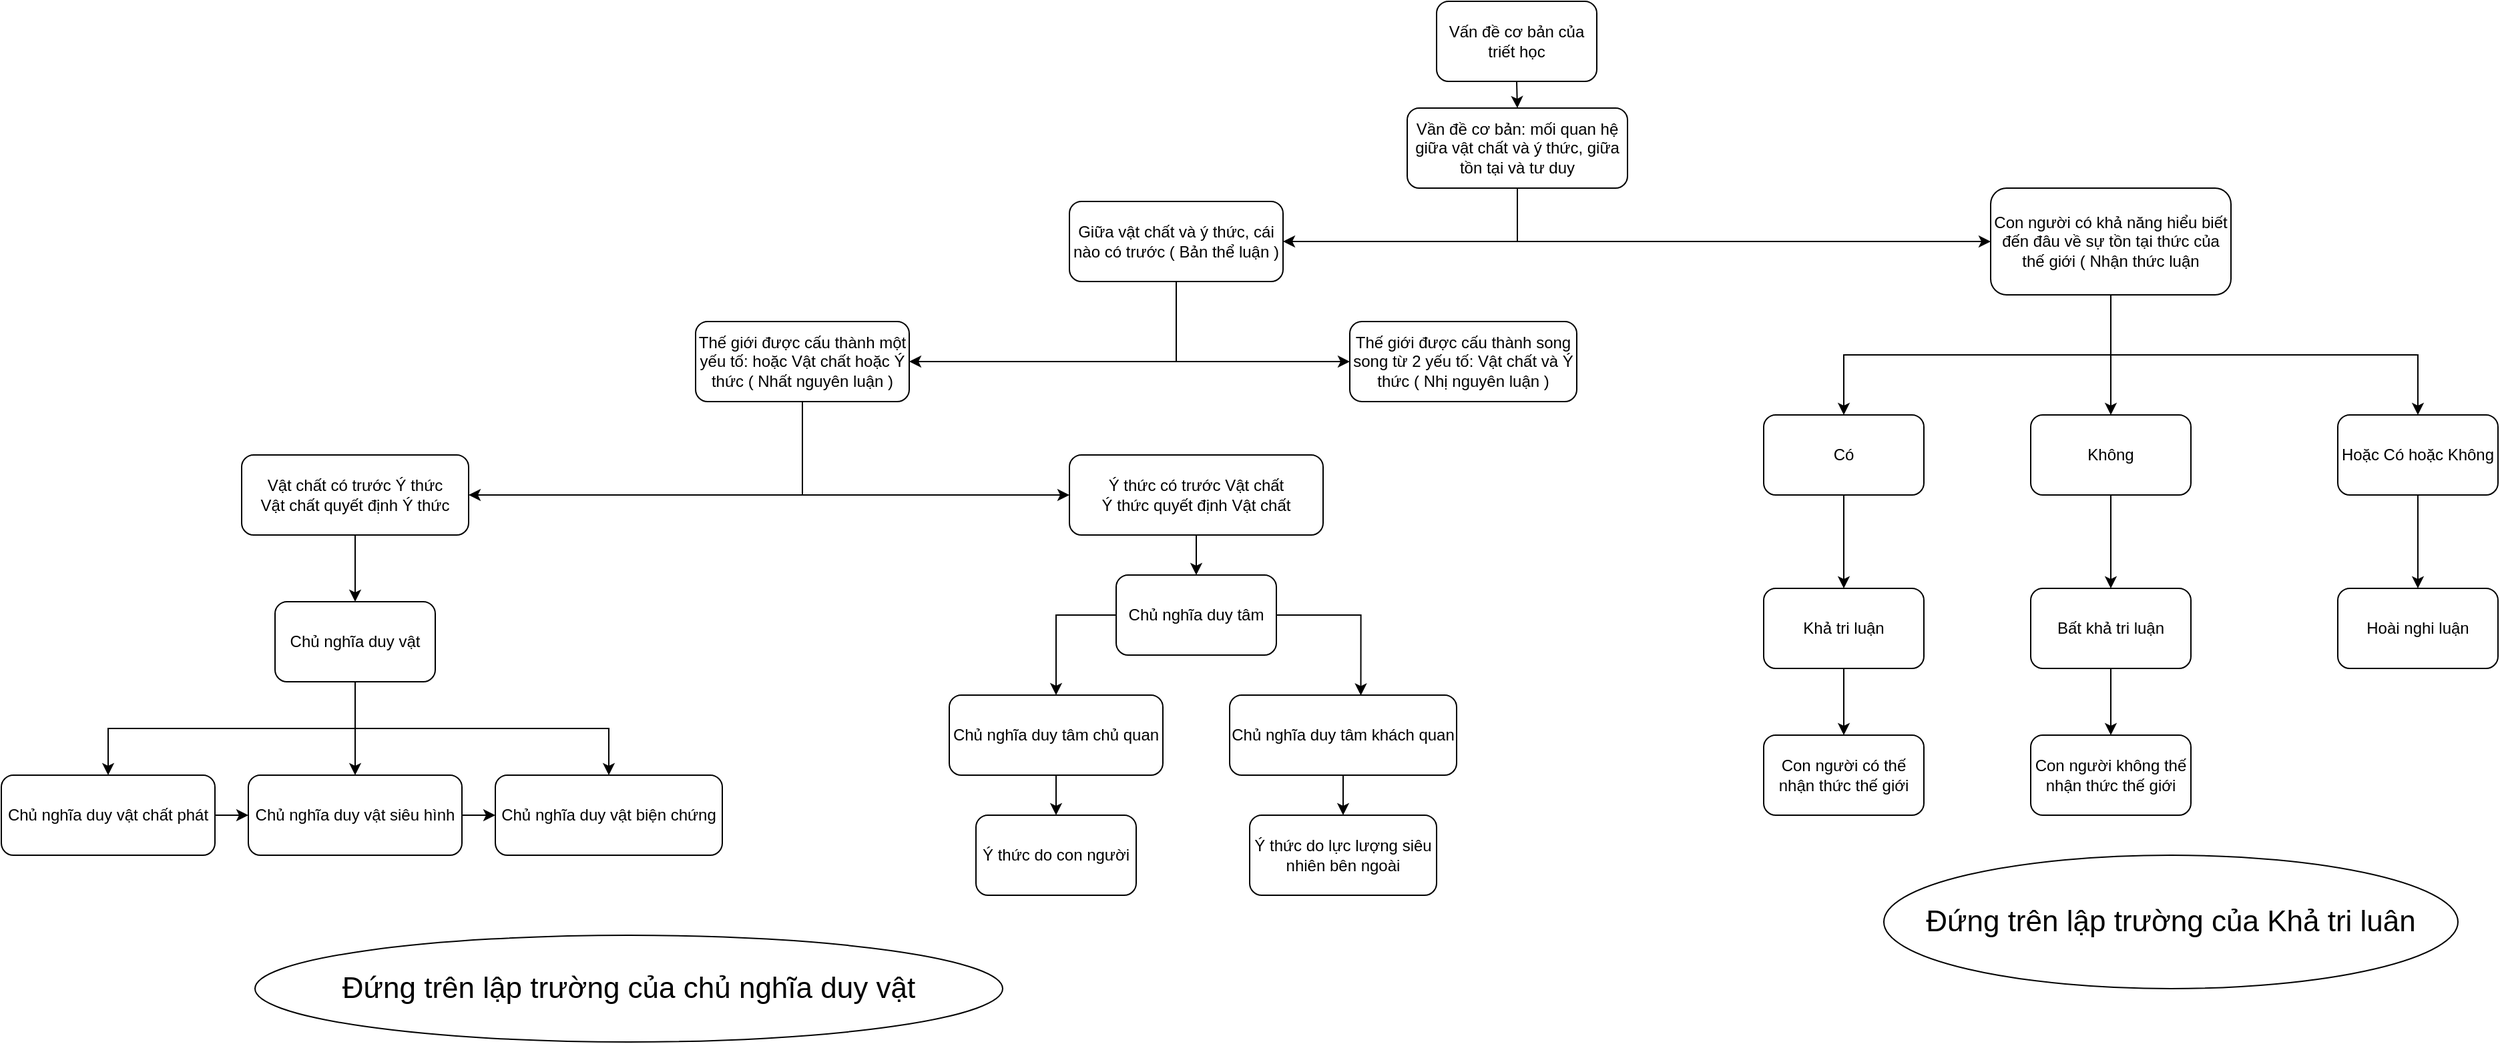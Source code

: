 <mxfile version="15.4.0" type="device"><diagram id="QZe6BD0G7lwtGU5AMvFa" name="Trang-1"><mxGraphModel dx="2730" dy="987" grid="1" gridSize="10" guides="1" tooltips="1" connect="1" arrows="1" fold="1" page="1" pageScale="1" pageWidth="850" pageHeight="1100" math="0" shadow="0"><root><mxCell id="0"/><mxCell id="1" parent="0"/><mxCell id="QfLXD-3VTsGpyER5GUHq-25" style="edgeStyle=orthogonalEdgeStyle;rounded=0;orthogonalLoop=1;jettySize=auto;html=1;exitX=0.5;exitY=1;exitDx=0;exitDy=0;entryX=0.5;entryY=0;entryDx=0;entryDy=0;fontSize=22;" edge="1" parent="1" source="QfLXD-3VTsGpyER5GUHq-1" target="QfLXD-3VTsGpyER5GUHq-2"><mxGeometry relative="1" as="geometry"/></mxCell><mxCell id="QfLXD-3VTsGpyER5GUHq-1" value="Vấn đề cơ bản của triết học" style="rounded=1;whiteSpace=wrap;html=1;" vertex="1" parent="1"><mxGeometry x="365" width="120" height="60" as="geometry"/></mxCell><mxCell id="QfLXD-3VTsGpyER5GUHq-26" style="edgeStyle=orthogonalEdgeStyle;rounded=0;orthogonalLoop=1;jettySize=auto;html=1;exitX=0.5;exitY=1;exitDx=0;exitDy=0;entryX=1;entryY=0.5;entryDx=0;entryDy=0;fontSize=22;" edge="1" parent="1" source="QfLXD-3VTsGpyER5GUHq-2" target="QfLXD-3VTsGpyER5GUHq-8"><mxGeometry relative="1" as="geometry"/></mxCell><mxCell id="QfLXD-3VTsGpyER5GUHq-53" style="edgeStyle=orthogonalEdgeStyle;rounded=0;orthogonalLoop=1;jettySize=auto;html=1;exitX=0.5;exitY=1;exitDx=0;exitDy=0;entryX=0;entryY=0.5;entryDx=0;entryDy=0;fontSize=22;" edge="1" parent="1" source="QfLXD-3VTsGpyER5GUHq-2" target="QfLXD-3VTsGpyER5GUHq-42"><mxGeometry relative="1" as="geometry"/></mxCell><mxCell id="QfLXD-3VTsGpyER5GUHq-2" value="Vần đề cơ bản: mối quan hệ giữa vật chất và ý thức, giữa tồn tại và tư duy" style="rounded=1;whiteSpace=wrap;html=1;" vertex="1" parent="1"><mxGeometry x="343" y="80" width="165" height="60" as="geometry"/></mxCell><mxCell id="QfLXD-3VTsGpyER5GUHq-27" style="edgeStyle=orthogonalEdgeStyle;rounded=0;orthogonalLoop=1;jettySize=auto;html=1;exitX=0.5;exitY=1;exitDx=0;exitDy=0;entryX=0;entryY=0.5;entryDx=0;entryDy=0;fontSize=22;" edge="1" parent="1" source="QfLXD-3VTsGpyER5GUHq-8" target="QfLXD-3VTsGpyER5GUHq-10"><mxGeometry relative="1" as="geometry"/></mxCell><mxCell id="QfLXD-3VTsGpyER5GUHq-28" style="edgeStyle=orthogonalEdgeStyle;rounded=0;orthogonalLoop=1;jettySize=auto;html=1;exitX=0.5;exitY=1;exitDx=0;exitDy=0;entryX=1;entryY=0.5;entryDx=0;entryDy=0;fontSize=22;" edge="1" parent="1" source="QfLXD-3VTsGpyER5GUHq-8" target="QfLXD-3VTsGpyER5GUHq-9"><mxGeometry relative="1" as="geometry"/></mxCell><mxCell id="QfLXD-3VTsGpyER5GUHq-8" value="Giữa vật chất và ý thức, cái nào có trước ( Bản thể luận )" style="rounded=1;whiteSpace=wrap;html=1;" vertex="1" parent="1"><mxGeometry x="90" y="150" width="160" height="60" as="geometry"/></mxCell><mxCell id="QfLXD-3VTsGpyER5GUHq-29" style="edgeStyle=orthogonalEdgeStyle;rounded=0;orthogonalLoop=1;jettySize=auto;html=1;exitX=0.5;exitY=1;exitDx=0;exitDy=0;entryX=1;entryY=0.5;entryDx=0;entryDy=0;fontSize=22;" edge="1" parent="1" source="QfLXD-3VTsGpyER5GUHq-9" target="QfLXD-3VTsGpyER5GUHq-11"><mxGeometry relative="1" as="geometry"/></mxCell><mxCell id="QfLXD-3VTsGpyER5GUHq-30" style="edgeStyle=orthogonalEdgeStyle;rounded=0;orthogonalLoop=1;jettySize=auto;html=1;exitX=0.5;exitY=1;exitDx=0;exitDy=0;entryX=0;entryY=0.5;entryDx=0;entryDy=0;fontSize=22;" edge="1" parent="1" source="QfLXD-3VTsGpyER5GUHq-9" target="QfLXD-3VTsGpyER5GUHq-16"><mxGeometry relative="1" as="geometry"/></mxCell><mxCell id="QfLXD-3VTsGpyER5GUHq-9" value="Thế giới được cấu thành một yếu tố: hoặc Vật chất hoặc Ý thức ( Nhất nguyên luận )" style="rounded=1;whiteSpace=wrap;html=1;" vertex="1" parent="1"><mxGeometry x="-190" y="240" width="160" height="60" as="geometry"/></mxCell><mxCell id="QfLXD-3VTsGpyER5GUHq-10" value="Thế giới được cấu thành song song từ 2 yếu tố: Vật chất và Ý thức ( Nhị nguyên luận )" style="rounded=1;whiteSpace=wrap;html=1;" vertex="1" parent="1"><mxGeometry x="300" y="240" width="170" height="60" as="geometry"/></mxCell><mxCell id="QfLXD-3VTsGpyER5GUHq-31" style="edgeStyle=orthogonalEdgeStyle;rounded=0;orthogonalLoop=1;jettySize=auto;html=1;exitX=0.5;exitY=1;exitDx=0;exitDy=0;entryX=0.5;entryY=0;entryDx=0;entryDy=0;fontSize=22;" edge="1" parent="1" source="QfLXD-3VTsGpyER5GUHq-11" target="QfLXD-3VTsGpyER5GUHq-12"><mxGeometry relative="1" as="geometry"/></mxCell><mxCell id="QfLXD-3VTsGpyER5GUHq-11" value="Vật chất có trước Ý thức&lt;br&gt;Vật chất quyết định Ý thức" style="rounded=1;whiteSpace=wrap;html=1;" vertex="1" parent="1"><mxGeometry x="-530" y="340" width="170" height="60" as="geometry"/></mxCell><mxCell id="QfLXD-3VTsGpyER5GUHq-32" style="edgeStyle=orthogonalEdgeStyle;rounded=0;orthogonalLoop=1;jettySize=auto;html=1;exitX=0.5;exitY=1;exitDx=0;exitDy=0;entryX=0.5;entryY=0;entryDx=0;entryDy=0;fontSize=22;" edge="1" parent="1" source="QfLXD-3VTsGpyER5GUHq-12" target="QfLXD-3VTsGpyER5GUHq-14"><mxGeometry relative="1" as="geometry"/></mxCell><mxCell id="QfLXD-3VTsGpyER5GUHq-33" style="edgeStyle=orthogonalEdgeStyle;rounded=0;orthogonalLoop=1;jettySize=auto;html=1;exitX=0.5;exitY=1;exitDx=0;exitDy=0;fontSize=22;" edge="1" parent="1" source="QfLXD-3VTsGpyER5GUHq-12" target="QfLXD-3VTsGpyER5GUHq-13"><mxGeometry relative="1" as="geometry"/></mxCell><mxCell id="QfLXD-3VTsGpyER5GUHq-34" style="edgeStyle=orthogonalEdgeStyle;rounded=0;orthogonalLoop=1;jettySize=auto;html=1;exitX=0.5;exitY=1;exitDx=0;exitDy=0;entryX=0.5;entryY=0;entryDx=0;entryDy=0;fontSize=22;" edge="1" parent="1" source="QfLXD-3VTsGpyER5GUHq-12" target="QfLXD-3VTsGpyER5GUHq-15"><mxGeometry relative="1" as="geometry"/></mxCell><mxCell id="QfLXD-3VTsGpyER5GUHq-12" value="Chủ nghĩa duy vật" style="rounded=1;whiteSpace=wrap;html=1;" vertex="1" parent="1"><mxGeometry x="-505" y="450" width="120" height="60" as="geometry"/></mxCell><mxCell id="QfLXD-3VTsGpyER5GUHq-35" style="edgeStyle=orthogonalEdgeStyle;rounded=0;orthogonalLoop=1;jettySize=auto;html=1;exitX=1;exitY=0.5;exitDx=0;exitDy=0;entryX=0;entryY=0.5;entryDx=0;entryDy=0;fontSize=22;" edge="1" parent="1" source="QfLXD-3VTsGpyER5GUHq-13" target="QfLXD-3VTsGpyER5GUHq-14"><mxGeometry relative="1" as="geometry"/></mxCell><mxCell id="QfLXD-3VTsGpyER5GUHq-13" value="Chủ nghĩa duy vật chất phát" style="rounded=1;whiteSpace=wrap;html=1;" vertex="1" parent="1"><mxGeometry x="-710" y="580" width="160" height="60" as="geometry"/></mxCell><mxCell id="QfLXD-3VTsGpyER5GUHq-36" style="edgeStyle=orthogonalEdgeStyle;rounded=0;orthogonalLoop=1;jettySize=auto;html=1;exitX=1;exitY=0.5;exitDx=0;exitDy=0;entryX=0;entryY=0.5;entryDx=0;entryDy=0;fontSize=22;" edge="1" parent="1" source="QfLXD-3VTsGpyER5GUHq-14" target="QfLXD-3VTsGpyER5GUHq-15"><mxGeometry relative="1" as="geometry"/></mxCell><mxCell id="QfLXD-3VTsGpyER5GUHq-14" value="Chủ nghĩa duy vật siêu hình" style="rounded=1;whiteSpace=wrap;html=1;" vertex="1" parent="1"><mxGeometry x="-525" y="580" width="160" height="60" as="geometry"/></mxCell><mxCell id="QfLXD-3VTsGpyER5GUHq-15" value="Chủ nghĩa duy vật biện chứng" style="rounded=1;whiteSpace=wrap;html=1;" vertex="1" parent="1"><mxGeometry x="-340" y="580" width="170" height="60" as="geometry"/></mxCell><mxCell id="QfLXD-3VTsGpyER5GUHq-37" style="edgeStyle=orthogonalEdgeStyle;rounded=0;orthogonalLoop=1;jettySize=auto;html=1;exitX=0.5;exitY=1;exitDx=0;exitDy=0;entryX=0.5;entryY=0;entryDx=0;entryDy=0;fontSize=22;" edge="1" parent="1" source="QfLXD-3VTsGpyER5GUHq-16" target="QfLXD-3VTsGpyER5GUHq-17"><mxGeometry relative="1" as="geometry"/></mxCell><mxCell id="QfLXD-3VTsGpyER5GUHq-16" value="Ý thức có trước Vật chất&lt;br&gt;Ý thức quyết định Vật chất" style="rounded=1;whiteSpace=wrap;html=1;" vertex="1" parent="1"><mxGeometry x="90" y="340" width="190" height="60" as="geometry"/></mxCell><mxCell id="QfLXD-3VTsGpyER5GUHq-38" style="edgeStyle=orthogonalEdgeStyle;rounded=0;orthogonalLoop=1;jettySize=auto;html=1;exitX=0;exitY=0.5;exitDx=0;exitDy=0;entryX=0.5;entryY=0;entryDx=0;entryDy=0;fontSize=22;" edge="1" parent="1" source="QfLXD-3VTsGpyER5GUHq-17" target="QfLXD-3VTsGpyER5GUHq-18"><mxGeometry relative="1" as="geometry"/></mxCell><mxCell id="QfLXD-3VTsGpyER5GUHq-39" style="edgeStyle=orthogonalEdgeStyle;rounded=0;orthogonalLoop=1;jettySize=auto;html=1;exitX=1;exitY=0.5;exitDx=0;exitDy=0;entryX=0.578;entryY=0.004;entryDx=0;entryDy=0;entryPerimeter=0;fontSize=22;" edge="1" parent="1" source="QfLXD-3VTsGpyER5GUHq-17" target="QfLXD-3VTsGpyER5GUHq-19"><mxGeometry relative="1" as="geometry"/></mxCell><mxCell id="QfLXD-3VTsGpyER5GUHq-17" value="Chủ nghĩa duy tâm" style="rounded=1;whiteSpace=wrap;html=1;" vertex="1" parent="1"><mxGeometry x="125" y="430" width="120" height="60" as="geometry"/></mxCell><mxCell id="QfLXD-3VTsGpyER5GUHq-40" style="edgeStyle=orthogonalEdgeStyle;rounded=0;orthogonalLoop=1;jettySize=auto;html=1;exitX=0.5;exitY=1;exitDx=0;exitDy=0;entryX=0.5;entryY=0;entryDx=0;entryDy=0;fontSize=22;" edge="1" parent="1" source="QfLXD-3VTsGpyER5GUHq-18" target="QfLXD-3VTsGpyER5GUHq-20"><mxGeometry relative="1" as="geometry"/></mxCell><mxCell id="QfLXD-3VTsGpyER5GUHq-18" value="Chủ nghĩa duy tâm chủ quan" style="rounded=1;whiteSpace=wrap;html=1;" vertex="1" parent="1"><mxGeometry y="520" width="160" height="60" as="geometry"/></mxCell><mxCell id="QfLXD-3VTsGpyER5GUHq-41" style="edgeStyle=orthogonalEdgeStyle;rounded=0;orthogonalLoop=1;jettySize=auto;html=1;exitX=0.5;exitY=1;exitDx=0;exitDy=0;entryX=0.5;entryY=0;entryDx=0;entryDy=0;fontSize=22;" edge="1" parent="1" source="QfLXD-3VTsGpyER5GUHq-19" target="QfLXD-3VTsGpyER5GUHq-21"><mxGeometry relative="1" as="geometry"/></mxCell><mxCell id="QfLXD-3VTsGpyER5GUHq-19" value="Chủ nghĩa duy tâm khách quan" style="rounded=1;whiteSpace=wrap;html=1;" vertex="1" parent="1"><mxGeometry x="210" y="520" width="170" height="60" as="geometry"/></mxCell><mxCell id="QfLXD-3VTsGpyER5GUHq-20" value="Ý thức do con người" style="rounded=1;whiteSpace=wrap;html=1;" vertex="1" parent="1"><mxGeometry x="20" y="610" width="120" height="60" as="geometry"/></mxCell><mxCell id="QfLXD-3VTsGpyER5GUHq-21" value="Ý thức do lực lượng siêu nhiên bên ngoài" style="rounded=1;whiteSpace=wrap;html=1;" vertex="1" parent="1"><mxGeometry x="225" y="610" width="140" height="60" as="geometry"/></mxCell><mxCell id="QfLXD-3VTsGpyER5GUHq-23" value="Đứng trên lập trường của chủ nghĩa duy vật" style="ellipse;whiteSpace=wrap;html=1;fontSize=22;" vertex="1" parent="1"><mxGeometry x="-520" y="700" width="560" height="80" as="geometry"/></mxCell><mxCell id="QfLXD-3VTsGpyER5GUHq-54" style="edgeStyle=orthogonalEdgeStyle;rounded=0;orthogonalLoop=1;jettySize=auto;html=1;exitX=0.5;exitY=1;exitDx=0;exitDy=0;entryX=0.5;entryY=0;entryDx=0;entryDy=0;fontSize=22;" edge="1" parent="1" source="QfLXD-3VTsGpyER5GUHq-42" target="QfLXD-3VTsGpyER5GUHq-44"><mxGeometry relative="1" as="geometry"/></mxCell><mxCell id="QfLXD-3VTsGpyER5GUHq-55" style="edgeStyle=orthogonalEdgeStyle;rounded=0;orthogonalLoop=1;jettySize=auto;html=1;exitX=0.5;exitY=1;exitDx=0;exitDy=0;entryX=0.5;entryY=0;entryDx=0;entryDy=0;fontSize=22;" edge="1" parent="1" source="QfLXD-3VTsGpyER5GUHq-42" target="QfLXD-3VTsGpyER5GUHq-43"><mxGeometry relative="1" as="geometry"/></mxCell><mxCell id="QfLXD-3VTsGpyER5GUHq-56" style="edgeStyle=orthogonalEdgeStyle;rounded=0;orthogonalLoop=1;jettySize=auto;html=1;exitX=0.5;exitY=1;exitDx=0;exitDy=0;entryX=0.5;entryY=0;entryDx=0;entryDy=0;fontSize=22;" edge="1" parent="1" source="QfLXD-3VTsGpyER5GUHq-42" target="QfLXD-3VTsGpyER5GUHq-45"><mxGeometry relative="1" as="geometry"/></mxCell><mxCell id="QfLXD-3VTsGpyER5GUHq-42" value="Con người có khả năng hiểu biết đến đâu về sự tồn tại thức của thế giới ( Nhận thức luận" style="rounded=1;whiteSpace=wrap;html=1;fontSize=12;" vertex="1" parent="1"><mxGeometry x="780" y="140" width="180" height="80" as="geometry"/></mxCell><mxCell id="QfLXD-3VTsGpyER5GUHq-60" style="edgeStyle=orthogonalEdgeStyle;rounded=0;orthogonalLoop=1;jettySize=auto;html=1;exitX=0.5;exitY=1;exitDx=0;exitDy=0;entryX=0.5;entryY=0;entryDx=0;entryDy=0;fontSize=22;" edge="1" parent="1" source="QfLXD-3VTsGpyER5GUHq-43" target="QfLXD-3VTsGpyER5GUHq-46"><mxGeometry relative="1" as="geometry"/></mxCell><mxCell id="QfLXD-3VTsGpyER5GUHq-43" value="Có" style="rounded=1;whiteSpace=wrap;html=1;fontSize=12;" vertex="1" parent="1"><mxGeometry x="610" y="310" width="120" height="60" as="geometry"/></mxCell><mxCell id="QfLXD-3VTsGpyER5GUHq-59" style="edgeStyle=orthogonalEdgeStyle;rounded=0;orthogonalLoop=1;jettySize=auto;html=1;exitX=0.5;exitY=1;exitDx=0;exitDy=0;entryX=0.5;entryY=0;entryDx=0;entryDy=0;fontSize=22;" edge="1" parent="1" source="QfLXD-3VTsGpyER5GUHq-44" target="QfLXD-3VTsGpyER5GUHq-47"><mxGeometry relative="1" as="geometry"/></mxCell><mxCell id="QfLXD-3VTsGpyER5GUHq-44" value="Không" style="rounded=1;whiteSpace=wrap;html=1;fontSize=12;" vertex="1" parent="1"><mxGeometry x="810" y="310" width="120" height="60" as="geometry"/></mxCell><mxCell id="QfLXD-3VTsGpyER5GUHq-58" style="edgeStyle=orthogonalEdgeStyle;rounded=0;orthogonalLoop=1;jettySize=auto;html=1;exitX=0.5;exitY=1;exitDx=0;exitDy=0;entryX=0.5;entryY=0;entryDx=0;entryDy=0;fontSize=22;" edge="1" parent="1" source="QfLXD-3VTsGpyER5GUHq-45" target="QfLXD-3VTsGpyER5GUHq-48"><mxGeometry relative="1" as="geometry"/></mxCell><mxCell id="QfLXD-3VTsGpyER5GUHq-45" value="Hoặc Có hoặc Không" style="rounded=1;whiteSpace=wrap;html=1;fontSize=12;" vertex="1" parent="1"><mxGeometry x="1040" y="310" width="120" height="60" as="geometry"/></mxCell><mxCell id="QfLXD-3VTsGpyER5GUHq-61" style="edgeStyle=orthogonalEdgeStyle;rounded=0;orthogonalLoop=1;jettySize=auto;html=1;exitX=0.5;exitY=1;exitDx=0;exitDy=0;entryX=0.5;entryY=0;entryDx=0;entryDy=0;fontSize=22;" edge="1" parent="1" source="QfLXD-3VTsGpyER5GUHq-46" target="QfLXD-3VTsGpyER5GUHq-50"><mxGeometry relative="1" as="geometry"/></mxCell><mxCell id="QfLXD-3VTsGpyER5GUHq-46" value="Khả tri luận" style="rounded=1;whiteSpace=wrap;html=1;fontSize=12;" vertex="1" parent="1"><mxGeometry x="610" y="440" width="120" height="60" as="geometry"/></mxCell><mxCell id="QfLXD-3VTsGpyER5GUHq-62" style="edgeStyle=orthogonalEdgeStyle;rounded=0;orthogonalLoop=1;jettySize=auto;html=1;exitX=0.5;exitY=1;exitDx=0;exitDy=0;entryX=0.5;entryY=0;entryDx=0;entryDy=0;fontSize=22;" edge="1" parent="1" source="QfLXD-3VTsGpyER5GUHq-47" target="QfLXD-3VTsGpyER5GUHq-51"><mxGeometry relative="1" as="geometry"/></mxCell><mxCell id="QfLXD-3VTsGpyER5GUHq-47" value="Bất khả tri luận" style="rounded=1;whiteSpace=wrap;html=1;fontSize=12;" vertex="1" parent="1"><mxGeometry x="810" y="440" width="120" height="60" as="geometry"/></mxCell><mxCell id="QfLXD-3VTsGpyER5GUHq-48" value="Hoài nghi luận" style="rounded=1;whiteSpace=wrap;html=1;fontSize=12;" vertex="1" parent="1"><mxGeometry x="1040" y="440" width="120" height="60" as="geometry"/></mxCell><mxCell id="QfLXD-3VTsGpyER5GUHq-50" value="Con người có thế nhận thức thế giới" style="rounded=1;whiteSpace=wrap;html=1;fontSize=12;" vertex="1" parent="1"><mxGeometry x="610" y="550" width="120" height="60" as="geometry"/></mxCell><mxCell id="QfLXD-3VTsGpyER5GUHq-51" value="Con người không thế nhận thức thế giới" style="rounded=1;whiteSpace=wrap;html=1;fontSize=12;" vertex="1" parent="1"><mxGeometry x="810" y="550" width="120" height="60" as="geometry"/></mxCell><mxCell id="QfLXD-3VTsGpyER5GUHq-52" value="Đứng trên lập trường của Khả tri luân" style="ellipse;whiteSpace=wrap;html=1;fontSize=22;" vertex="1" parent="1"><mxGeometry x="700" y="640" width="430" height="100" as="geometry"/></mxCell></root></mxGraphModel></diagram></mxfile>